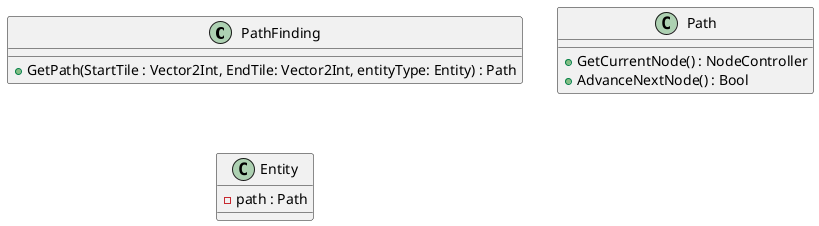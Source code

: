 @startuml
class PathFinding{
    +GetPath(StartTile : Vector2Int, EndTile: Vector2Int, entityType: Entity) : Path
}

class Path {
    +GetCurrentNode() : NodeController
    +AdvanceNextNode() : Bool
}


class Entity {
    -path : Path
}

@enduml